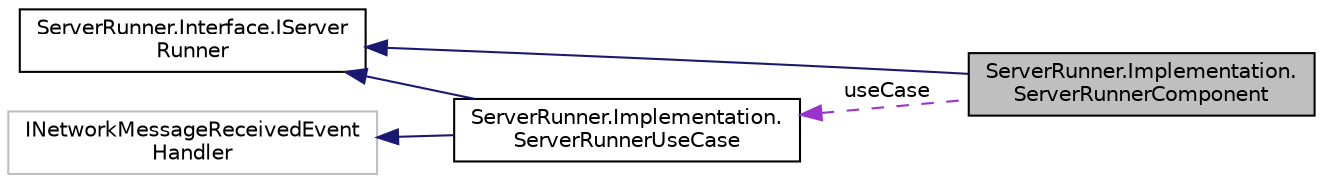 digraph "ServerRunner.Implementation.ServerRunnerComponent"
{
  edge [fontname="Helvetica",fontsize="10",labelfontname="Helvetica",labelfontsize="10"];
  node [fontname="Helvetica",fontsize="10",shape=record];
  rankdir="LR";
  Node1 [label="ServerRunner.Implementation.\lServerRunnerComponent",height=0.2,width=0.4,color="black", fillcolor="grey75", style="filled" fontcolor="black"];
  Node2 -> Node1 [dir="back",color="midnightblue",fontsize="10",style="solid",fontname="Helvetica"];
  Node2 [label="ServerRunner.Interface.IServer\lRunner",height=0.2,width=0.4,color="black", fillcolor="white", style="filled",URL="$interface_server_runner_1_1_interface_1_1_i_server_runner.html"];
  Node3 -> Node1 [dir="back",color="darkorchid3",fontsize="10",style="dashed",label=" useCase" ,fontname="Helvetica"];
  Node3 [label="ServerRunner.Implementation.\lServerRunnerUseCase",height=0.2,width=0.4,color="black", fillcolor="white", style="filled",URL="$class_server_runner_1_1_implementation_1_1_server_runner_use_case.html"];
  Node2 -> Node3 [dir="back",color="midnightblue",fontsize="10",style="solid",fontname="Helvetica"];
  Node4 -> Node3 [dir="back",color="midnightblue",fontsize="10",style="solid",fontname="Helvetica"];
  Node4 [label="INetworkMessageReceivedEvent\lHandler",height=0.2,width=0.4,color="grey75", fillcolor="white", style="filled"];
}
